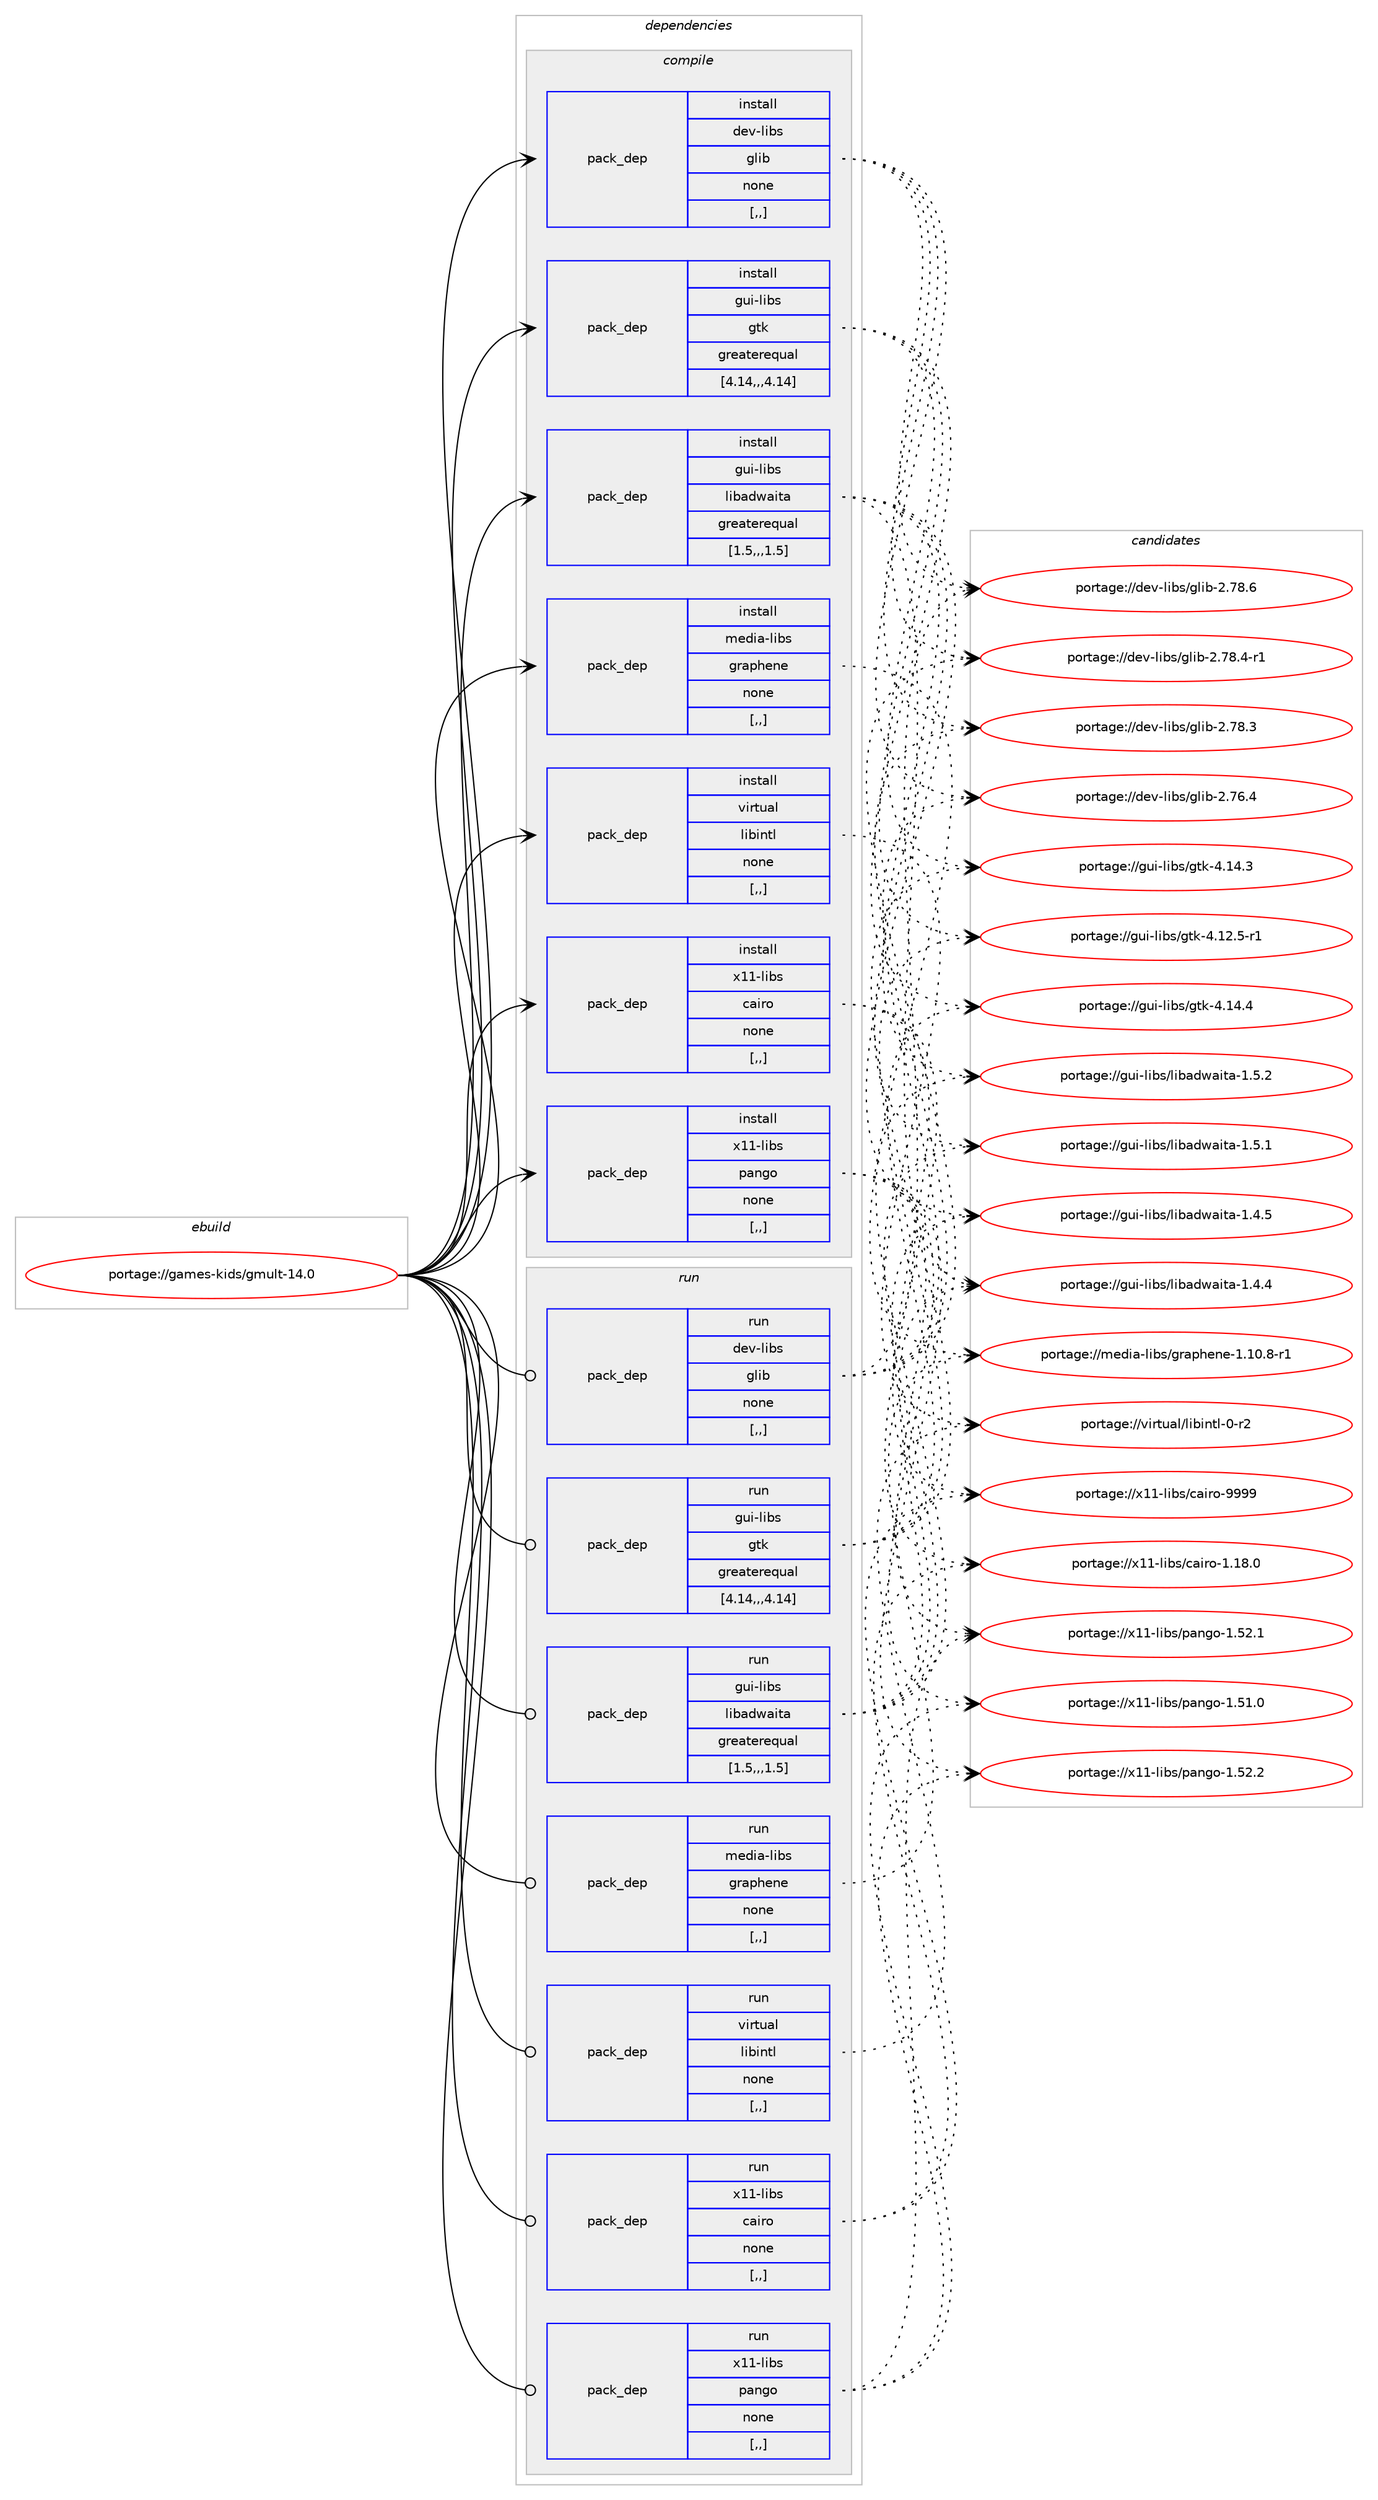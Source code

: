 digraph prolog {

# *************
# Graph options
# *************

newrank=true;
concentrate=true;
compound=true;
graph [rankdir=LR,fontname=Helvetica,fontsize=10,ranksep=1.5];#, ranksep=2.5, nodesep=0.2];
edge  [arrowhead=vee];
node  [fontname=Helvetica,fontsize=10];

# **********
# The ebuild
# **********

subgraph cluster_leftcol {
color=gray;
label=<<i>ebuild</i>>;
id [label="portage://games-kids/gmult-14.0", color=red, width=4, href="../games-kids/gmult-14.0.svg"];
}

# ****************
# The dependencies
# ****************

subgraph cluster_midcol {
color=gray;
label=<<i>dependencies</i>>;
subgraph cluster_compile {
fillcolor="#eeeeee";
style=filled;
label=<<i>compile</i>>;
subgraph pack164894 {
dependency230570 [label=<<TABLE BORDER="0" CELLBORDER="1" CELLSPACING="0" CELLPADDING="4" WIDTH="220"><TR><TD ROWSPAN="6" CELLPADDING="30">pack_dep</TD></TR><TR><TD WIDTH="110">install</TD></TR><TR><TD>dev-libs</TD></TR><TR><TD>glib</TD></TR><TR><TD>none</TD></TR><TR><TD>[,,]</TD></TR></TABLE>>, shape=none, color=blue];
}
id:e -> dependency230570:w [weight=20,style="solid",arrowhead="vee"];
subgraph pack164895 {
dependency230571 [label=<<TABLE BORDER="0" CELLBORDER="1" CELLSPACING="0" CELLPADDING="4" WIDTH="220"><TR><TD ROWSPAN="6" CELLPADDING="30">pack_dep</TD></TR><TR><TD WIDTH="110">install</TD></TR><TR><TD>gui-libs</TD></TR><TR><TD>gtk</TD></TR><TR><TD>greaterequal</TD></TR><TR><TD>[4.14,,,4.14]</TD></TR></TABLE>>, shape=none, color=blue];
}
id:e -> dependency230571:w [weight=20,style="solid",arrowhead="vee"];
subgraph pack164896 {
dependency230572 [label=<<TABLE BORDER="0" CELLBORDER="1" CELLSPACING="0" CELLPADDING="4" WIDTH="220"><TR><TD ROWSPAN="6" CELLPADDING="30">pack_dep</TD></TR><TR><TD WIDTH="110">install</TD></TR><TR><TD>gui-libs</TD></TR><TR><TD>libadwaita</TD></TR><TR><TD>greaterequal</TD></TR><TR><TD>[1.5,,,1.5]</TD></TR></TABLE>>, shape=none, color=blue];
}
id:e -> dependency230572:w [weight=20,style="solid",arrowhead="vee"];
subgraph pack164897 {
dependency230573 [label=<<TABLE BORDER="0" CELLBORDER="1" CELLSPACING="0" CELLPADDING="4" WIDTH="220"><TR><TD ROWSPAN="6" CELLPADDING="30">pack_dep</TD></TR><TR><TD WIDTH="110">install</TD></TR><TR><TD>media-libs</TD></TR><TR><TD>graphene</TD></TR><TR><TD>none</TD></TR><TR><TD>[,,]</TD></TR></TABLE>>, shape=none, color=blue];
}
id:e -> dependency230573:w [weight=20,style="solid",arrowhead="vee"];
subgraph pack164898 {
dependency230574 [label=<<TABLE BORDER="0" CELLBORDER="1" CELLSPACING="0" CELLPADDING="4" WIDTH="220"><TR><TD ROWSPAN="6" CELLPADDING="30">pack_dep</TD></TR><TR><TD WIDTH="110">install</TD></TR><TR><TD>virtual</TD></TR><TR><TD>libintl</TD></TR><TR><TD>none</TD></TR><TR><TD>[,,]</TD></TR></TABLE>>, shape=none, color=blue];
}
id:e -> dependency230574:w [weight=20,style="solid",arrowhead="vee"];
subgraph pack164899 {
dependency230575 [label=<<TABLE BORDER="0" CELLBORDER="1" CELLSPACING="0" CELLPADDING="4" WIDTH="220"><TR><TD ROWSPAN="6" CELLPADDING="30">pack_dep</TD></TR><TR><TD WIDTH="110">install</TD></TR><TR><TD>x11-libs</TD></TR><TR><TD>cairo</TD></TR><TR><TD>none</TD></TR><TR><TD>[,,]</TD></TR></TABLE>>, shape=none, color=blue];
}
id:e -> dependency230575:w [weight=20,style="solid",arrowhead="vee"];
subgraph pack164900 {
dependency230576 [label=<<TABLE BORDER="0" CELLBORDER="1" CELLSPACING="0" CELLPADDING="4" WIDTH="220"><TR><TD ROWSPAN="6" CELLPADDING="30">pack_dep</TD></TR><TR><TD WIDTH="110">install</TD></TR><TR><TD>x11-libs</TD></TR><TR><TD>pango</TD></TR><TR><TD>none</TD></TR><TR><TD>[,,]</TD></TR></TABLE>>, shape=none, color=blue];
}
id:e -> dependency230576:w [weight=20,style="solid",arrowhead="vee"];
}
subgraph cluster_compileandrun {
fillcolor="#eeeeee";
style=filled;
label=<<i>compile and run</i>>;
}
subgraph cluster_run {
fillcolor="#eeeeee";
style=filled;
label=<<i>run</i>>;
subgraph pack164901 {
dependency230577 [label=<<TABLE BORDER="0" CELLBORDER="1" CELLSPACING="0" CELLPADDING="4" WIDTH="220"><TR><TD ROWSPAN="6" CELLPADDING="30">pack_dep</TD></TR><TR><TD WIDTH="110">run</TD></TR><TR><TD>dev-libs</TD></TR><TR><TD>glib</TD></TR><TR><TD>none</TD></TR><TR><TD>[,,]</TD></TR></TABLE>>, shape=none, color=blue];
}
id:e -> dependency230577:w [weight=20,style="solid",arrowhead="odot"];
subgraph pack164902 {
dependency230578 [label=<<TABLE BORDER="0" CELLBORDER="1" CELLSPACING="0" CELLPADDING="4" WIDTH="220"><TR><TD ROWSPAN="6" CELLPADDING="30">pack_dep</TD></TR><TR><TD WIDTH="110">run</TD></TR><TR><TD>gui-libs</TD></TR><TR><TD>gtk</TD></TR><TR><TD>greaterequal</TD></TR><TR><TD>[4.14,,,4.14]</TD></TR></TABLE>>, shape=none, color=blue];
}
id:e -> dependency230578:w [weight=20,style="solid",arrowhead="odot"];
subgraph pack164903 {
dependency230579 [label=<<TABLE BORDER="0" CELLBORDER="1" CELLSPACING="0" CELLPADDING="4" WIDTH="220"><TR><TD ROWSPAN="6" CELLPADDING="30">pack_dep</TD></TR><TR><TD WIDTH="110">run</TD></TR><TR><TD>gui-libs</TD></TR><TR><TD>libadwaita</TD></TR><TR><TD>greaterequal</TD></TR><TR><TD>[1.5,,,1.5]</TD></TR></TABLE>>, shape=none, color=blue];
}
id:e -> dependency230579:w [weight=20,style="solid",arrowhead="odot"];
subgraph pack164904 {
dependency230580 [label=<<TABLE BORDER="0" CELLBORDER="1" CELLSPACING="0" CELLPADDING="4" WIDTH="220"><TR><TD ROWSPAN="6" CELLPADDING="30">pack_dep</TD></TR><TR><TD WIDTH="110">run</TD></TR><TR><TD>media-libs</TD></TR><TR><TD>graphene</TD></TR><TR><TD>none</TD></TR><TR><TD>[,,]</TD></TR></TABLE>>, shape=none, color=blue];
}
id:e -> dependency230580:w [weight=20,style="solid",arrowhead="odot"];
subgraph pack164905 {
dependency230581 [label=<<TABLE BORDER="0" CELLBORDER="1" CELLSPACING="0" CELLPADDING="4" WIDTH="220"><TR><TD ROWSPAN="6" CELLPADDING="30">pack_dep</TD></TR><TR><TD WIDTH="110">run</TD></TR><TR><TD>virtual</TD></TR><TR><TD>libintl</TD></TR><TR><TD>none</TD></TR><TR><TD>[,,]</TD></TR></TABLE>>, shape=none, color=blue];
}
id:e -> dependency230581:w [weight=20,style="solid",arrowhead="odot"];
subgraph pack164906 {
dependency230582 [label=<<TABLE BORDER="0" CELLBORDER="1" CELLSPACING="0" CELLPADDING="4" WIDTH="220"><TR><TD ROWSPAN="6" CELLPADDING="30">pack_dep</TD></TR><TR><TD WIDTH="110">run</TD></TR><TR><TD>x11-libs</TD></TR><TR><TD>cairo</TD></TR><TR><TD>none</TD></TR><TR><TD>[,,]</TD></TR></TABLE>>, shape=none, color=blue];
}
id:e -> dependency230582:w [weight=20,style="solid",arrowhead="odot"];
subgraph pack164907 {
dependency230583 [label=<<TABLE BORDER="0" CELLBORDER="1" CELLSPACING="0" CELLPADDING="4" WIDTH="220"><TR><TD ROWSPAN="6" CELLPADDING="30">pack_dep</TD></TR><TR><TD WIDTH="110">run</TD></TR><TR><TD>x11-libs</TD></TR><TR><TD>pango</TD></TR><TR><TD>none</TD></TR><TR><TD>[,,]</TD></TR></TABLE>>, shape=none, color=blue];
}
id:e -> dependency230583:w [weight=20,style="solid",arrowhead="odot"];
}
}

# **************
# The candidates
# **************

subgraph cluster_choices {
rank=same;
color=gray;
label=<<i>candidates</i>>;

subgraph choice164894 {
color=black;
nodesep=1;
choice1001011184510810598115471031081059845504655564654 [label="portage://dev-libs/glib-2.78.6", color=red, width=4,href="../dev-libs/glib-2.78.6.svg"];
choice10010111845108105981154710310810598455046555646524511449 [label="portage://dev-libs/glib-2.78.4-r1", color=red, width=4,href="../dev-libs/glib-2.78.4-r1.svg"];
choice1001011184510810598115471031081059845504655564651 [label="portage://dev-libs/glib-2.78.3", color=red, width=4,href="../dev-libs/glib-2.78.3.svg"];
choice1001011184510810598115471031081059845504655544652 [label="portage://dev-libs/glib-2.76.4", color=red, width=4,href="../dev-libs/glib-2.76.4.svg"];
dependency230570:e -> choice1001011184510810598115471031081059845504655564654:w [style=dotted,weight="100"];
dependency230570:e -> choice10010111845108105981154710310810598455046555646524511449:w [style=dotted,weight="100"];
dependency230570:e -> choice1001011184510810598115471031081059845504655564651:w [style=dotted,weight="100"];
dependency230570:e -> choice1001011184510810598115471031081059845504655544652:w [style=dotted,weight="100"];
}
subgraph choice164895 {
color=black;
nodesep=1;
choice10311710545108105981154710311610745524649524652 [label="portage://gui-libs/gtk-4.14.4", color=red, width=4,href="../gui-libs/gtk-4.14.4.svg"];
choice10311710545108105981154710311610745524649524651 [label="portage://gui-libs/gtk-4.14.3", color=red, width=4,href="../gui-libs/gtk-4.14.3.svg"];
choice103117105451081059811547103116107455246495046534511449 [label="portage://gui-libs/gtk-4.12.5-r1", color=red, width=4,href="../gui-libs/gtk-4.12.5-r1.svg"];
dependency230571:e -> choice10311710545108105981154710311610745524649524652:w [style=dotted,weight="100"];
dependency230571:e -> choice10311710545108105981154710311610745524649524651:w [style=dotted,weight="100"];
dependency230571:e -> choice103117105451081059811547103116107455246495046534511449:w [style=dotted,weight="100"];
}
subgraph choice164896 {
color=black;
nodesep=1;
choice10311710545108105981154710810598971001199710511697454946534650 [label="portage://gui-libs/libadwaita-1.5.2", color=red, width=4,href="../gui-libs/libadwaita-1.5.2.svg"];
choice10311710545108105981154710810598971001199710511697454946534649 [label="portage://gui-libs/libadwaita-1.5.1", color=red, width=4,href="../gui-libs/libadwaita-1.5.1.svg"];
choice10311710545108105981154710810598971001199710511697454946524653 [label="portage://gui-libs/libadwaita-1.4.5", color=red, width=4,href="../gui-libs/libadwaita-1.4.5.svg"];
choice10311710545108105981154710810598971001199710511697454946524652 [label="portage://gui-libs/libadwaita-1.4.4", color=red, width=4,href="../gui-libs/libadwaita-1.4.4.svg"];
dependency230572:e -> choice10311710545108105981154710810598971001199710511697454946534650:w [style=dotted,weight="100"];
dependency230572:e -> choice10311710545108105981154710810598971001199710511697454946534649:w [style=dotted,weight="100"];
dependency230572:e -> choice10311710545108105981154710810598971001199710511697454946524653:w [style=dotted,weight="100"];
dependency230572:e -> choice10311710545108105981154710810598971001199710511697454946524652:w [style=dotted,weight="100"];
}
subgraph choice164897 {
color=black;
nodesep=1;
choice1091011001059745108105981154710311497112104101110101454946494846564511449 [label="portage://media-libs/graphene-1.10.8-r1", color=red, width=4,href="../media-libs/graphene-1.10.8-r1.svg"];
dependency230573:e -> choice1091011001059745108105981154710311497112104101110101454946494846564511449:w [style=dotted,weight="100"];
}
subgraph choice164898 {
color=black;
nodesep=1;
choice11810511411611797108471081059810511011610845484511450 [label="portage://virtual/libintl-0-r2", color=red, width=4,href="../virtual/libintl-0-r2.svg"];
dependency230574:e -> choice11810511411611797108471081059810511011610845484511450:w [style=dotted,weight="100"];
}
subgraph choice164899 {
color=black;
nodesep=1;
choice120494945108105981154799971051141114557575757 [label="portage://x11-libs/cairo-9999", color=red, width=4,href="../x11-libs/cairo-9999.svg"];
choice1204949451081059811547999710511411145494649564648 [label="portage://x11-libs/cairo-1.18.0", color=red, width=4,href="../x11-libs/cairo-1.18.0.svg"];
dependency230575:e -> choice120494945108105981154799971051141114557575757:w [style=dotted,weight="100"];
dependency230575:e -> choice1204949451081059811547999710511411145494649564648:w [style=dotted,weight="100"];
}
subgraph choice164900 {
color=black;
nodesep=1;
choice12049494510810598115471129711010311145494653504650 [label="portage://x11-libs/pango-1.52.2", color=red, width=4,href="../x11-libs/pango-1.52.2.svg"];
choice12049494510810598115471129711010311145494653504649 [label="portage://x11-libs/pango-1.52.1", color=red, width=4,href="../x11-libs/pango-1.52.1.svg"];
choice12049494510810598115471129711010311145494653494648 [label="portage://x11-libs/pango-1.51.0", color=red, width=4,href="../x11-libs/pango-1.51.0.svg"];
dependency230576:e -> choice12049494510810598115471129711010311145494653504650:w [style=dotted,weight="100"];
dependency230576:e -> choice12049494510810598115471129711010311145494653504649:w [style=dotted,weight="100"];
dependency230576:e -> choice12049494510810598115471129711010311145494653494648:w [style=dotted,weight="100"];
}
subgraph choice164901 {
color=black;
nodesep=1;
choice1001011184510810598115471031081059845504655564654 [label="portage://dev-libs/glib-2.78.6", color=red, width=4,href="../dev-libs/glib-2.78.6.svg"];
choice10010111845108105981154710310810598455046555646524511449 [label="portage://dev-libs/glib-2.78.4-r1", color=red, width=4,href="../dev-libs/glib-2.78.4-r1.svg"];
choice1001011184510810598115471031081059845504655564651 [label="portage://dev-libs/glib-2.78.3", color=red, width=4,href="../dev-libs/glib-2.78.3.svg"];
choice1001011184510810598115471031081059845504655544652 [label="portage://dev-libs/glib-2.76.4", color=red, width=4,href="../dev-libs/glib-2.76.4.svg"];
dependency230577:e -> choice1001011184510810598115471031081059845504655564654:w [style=dotted,weight="100"];
dependency230577:e -> choice10010111845108105981154710310810598455046555646524511449:w [style=dotted,weight="100"];
dependency230577:e -> choice1001011184510810598115471031081059845504655564651:w [style=dotted,weight="100"];
dependency230577:e -> choice1001011184510810598115471031081059845504655544652:w [style=dotted,weight="100"];
}
subgraph choice164902 {
color=black;
nodesep=1;
choice10311710545108105981154710311610745524649524652 [label="portage://gui-libs/gtk-4.14.4", color=red, width=4,href="../gui-libs/gtk-4.14.4.svg"];
choice10311710545108105981154710311610745524649524651 [label="portage://gui-libs/gtk-4.14.3", color=red, width=4,href="../gui-libs/gtk-4.14.3.svg"];
choice103117105451081059811547103116107455246495046534511449 [label="portage://gui-libs/gtk-4.12.5-r1", color=red, width=4,href="../gui-libs/gtk-4.12.5-r1.svg"];
dependency230578:e -> choice10311710545108105981154710311610745524649524652:w [style=dotted,weight="100"];
dependency230578:e -> choice10311710545108105981154710311610745524649524651:w [style=dotted,weight="100"];
dependency230578:e -> choice103117105451081059811547103116107455246495046534511449:w [style=dotted,weight="100"];
}
subgraph choice164903 {
color=black;
nodesep=1;
choice10311710545108105981154710810598971001199710511697454946534650 [label="portage://gui-libs/libadwaita-1.5.2", color=red, width=4,href="../gui-libs/libadwaita-1.5.2.svg"];
choice10311710545108105981154710810598971001199710511697454946534649 [label="portage://gui-libs/libadwaita-1.5.1", color=red, width=4,href="../gui-libs/libadwaita-1.5.1.svg"];
choice10311710545108105981154710810598971001199710511697454946524653 [label="portage://gui-libs/libadwaita-1.4.5", color=red, width=4,href="../gui-libs/libadwaita-1.4.5.svg"];
choice10311710545108105981154710810598971001199710511697454946524652 [label="portage://gui-libs/libadwaita-1.4.4", color=red, width=4,href="../gui-libs/libadwaita-1.4.4.svg"];
dependency230579:e -> choice10311710545108105981154710810598971001199710511697454946534650:w [style=dotted,weight="100"];
dependency230579:e -> choice10311710545108105981154710810598971001199710511697454946534649:w [style=dotted,weight="100"];
dependency230579:e -> choice10311710545108105981154710810598971001199710511697454946524653:w [style=dotted,weight="100"];
dependency230579:e -> choice10311710545108105981154710810598971001199710511697454946524652:w [style=dotted,weight="100"];
}
subgraph choice164904 {
color=black;
nodesep=1;
choice1091011001059745108105981154710311497112104101110101454946494846564511449 [label="portage://media-libs/graphene-1.10.8-r1", color=red, width=4,href="../media-libs/graphene-1.10.8-r1.svg"];
dependency230580:e -> choice1091011001059745108105981154710311497112104101110101454946494846564511449:w [style=dotted,weight="100"];
}
subgraph choice164905 {
color=black;
nodesep=1;
choice11810511411611797108471081059810511011610845484511450 [label="portage://virtual/libintl-0-r2", color=red, width=4,href="../virtual/libintl-0-r2.svg"];
dependency230581:e -> choice11810511411611797108471081059810511011610845484511450:w [style=dotted,weight="100"];
}
subgraph choice164906 {
color=black;
nodesep=1;
choice120494945108105981154799971051141114557575757 [label="portage://x11-libs/cairo-9999", color=red, width=4,href="../x11-libs/cairo-9999.svg"];
choice1204949451081059811547999710511411145494649564648 [label="portage://x11-libs/cairo-1.18.0", color=red, width=4,href="../x11-libs/cairo-1.18.0.svg"];
dependency230582:e -> choice120494945108105981154799971051141114557575757:w [style=dotted,weight="100"];
dependency230582:e -> choice1204949451081059811547999710511411145494649564648:w [style=dotted,weight="100"];
}
subgraph choice164907 {
color=black;
nodesep=1;
choice12049494510810598115471129711010311145494653504650 [label="portage://x11-libs/pango-1.52.2", color=red, width=4,href="../x11-libs/pango-1.52.2.svg"];
choice12049494510810598115471129711010311145494653504649 [label="portage://x11-libs/pango-1.52.1", color=red, width=4,href="../x11-libs/pango-1.52.1.svg"];
choice12049494510810598115471129711010311145494653494648 [label="portage://x11-libs/pango-1.51.0", color=red, width=4,href="../x11-libs/pango-1.51.0.svg"];
dependency230583:e -> choice12049494510810598115471129711010311145494653504650:w [style=dotted,weight="100"];
dependency230583:e -> choice12049494510810598115471129711010311145494653504649:w [style=dotted,weight="100"];
dependency230583:e -> choice12049494510810598115471129711010311145494653494648:w [style=dotted,weight="100"];
}
}

}

